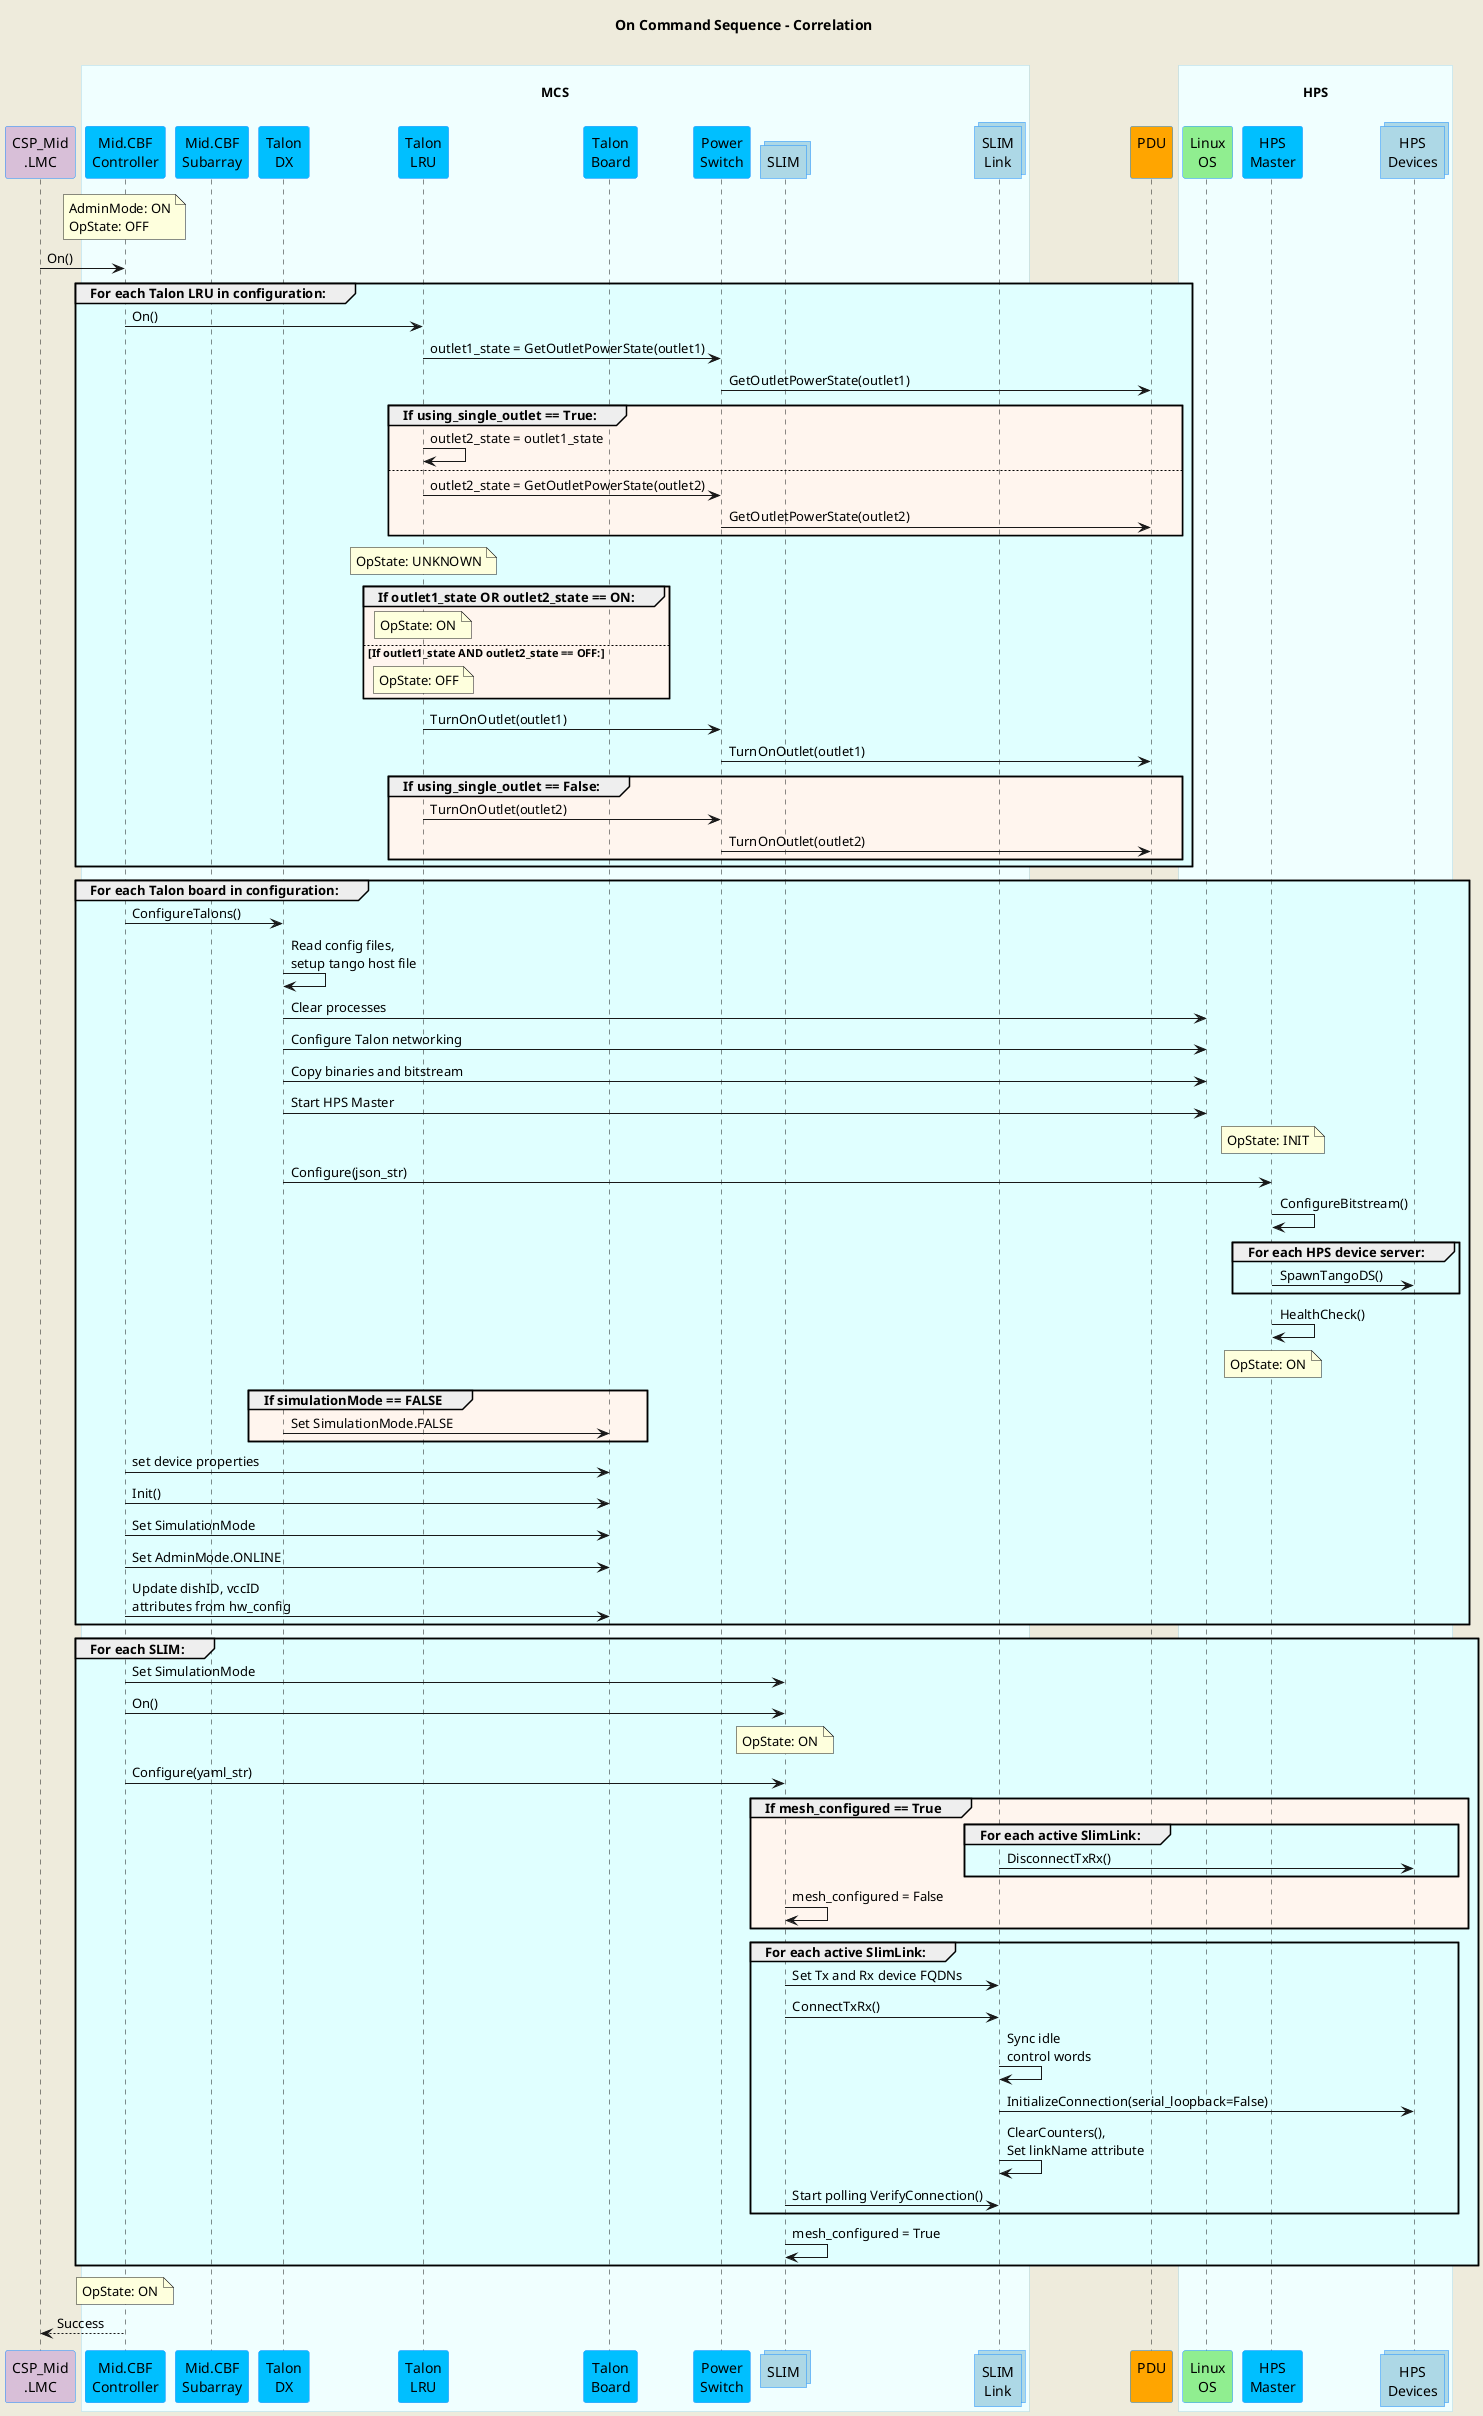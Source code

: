 @startuml
'https://plantuml.com/sequence-diagram
skinparam backgroundColor #EEEBDC
skinparam sequence {
ParticipantBorderColor DodgerBlue
ParticipantBackgroundColor DeepSkyBlue
ActorBorderColor DarkGreen
ActorBackgroundColor Green
BoxBorderColor LightBlue
BoxBackgroundColor #F0FFFF
}
skinparam collections {
  BackGroundColor LightBlue
  BorderColor DodgerBlue
}
skinparam database {
  BackgroundColor LightGreen
  BorderColor DarkGreen
}
title On Command Sequence - Correlation\n
participant "CSP_Mid\n.LMC" as lmc #Thistle
box "\nMCS\n"
  participant "Mid.CBF\nController" as controller
  participant "Mid.CBF\nSubarray" as subarray
  participant "Talon\nDX" as tdx
  participant "Talon\nLRU" as lru
  participant "Talon\nBoard" as talon_board
  participant "Power\nSwitch" as ps
  collections "SLIM" as slim
  collections "SLIM\nLink" as slimlink
end box
participant "PDU\n" as pdu #Orange
box "\nHPS\n"
  participant "Linux\nOS" as os #LightGreen
  participant "HPS\nMaster" as hpsmaster
  collections "HPS\nDevices" as hpsdevices
end box

note over controller            : AdminMode: ON\nOpState: OFF
lmc -> controller               : On()

group #LightCyan For each Talon LRU in configuration:
  controller    ->  lru         : On()
  lru           ->  ps      : outlet1_state = GetOutletPowerState(outlet1)
  ps            ->  pdu         : GetOutletPowerState(outlet1)
  group #SeaShell If using_single_outlet == True:
    lru         ->  lru         : outlet2_state = outlet1_state
    else
    lru         ->  ps          : outlet2_state = GetOutletPowerState(outlet2)
    ps          ->  pdu         : GetOutletPowerState(outlet2)
  end group

  note over lru                 : OpState: UNKNOWN
  group #SeaShell If outlet1_state OR outlet2_state == ON:
    note over lru               : OpState: ON
  else If outlet1_state AND outlet2_state == OFF:
    note over lru               : OpState: OFF
  end group

  lru           ->  ps          : TurnOnOutlet(outlet1)
  ps            ->  pdu         : TurnOnOutlet(outlet1)
  group #SeaShell If using_single_outlet == False:
    lru         ->  ps          : TurnOnOutlet(outlet2)
    ps          ->  pdu         : TurnOnOutlet(outlet2)
  end group
end group

group #LightCyan For each Talon board in configuration:
  controller    ->  tdx         : ConfigureTalons()
  tdx           ->  tdx         : Read config files,\nsetup tango host file
  tdx           ->  os          : Clear processes
  tdx           ->  os          : Configure Talon networking
  tdx           ->  os          : Copy binaries and bitstream
  tdx           ->  os          : Start HPS Master
  note over hpsmaster           : OpState: INIT
  tdx           ->  hpsmaster   : Configure(json_str)
  hpsmaster     ->  hpsmaster   : ConfigureBitstream()
  group #LightCyan For each HPS device server:
    hpsmaster  -> hpsdevices    : SpawnTangoDS()
  end group
  hpsmaster     ->  hpsmaster   : HealthCheck()
  note over hpsmaster           : OpState: ON
  group #SeaShell If simulationMode == FALSE
    tdx         ->  talon_board : Set SimulationMode.FALSE
  end group

  controller    ->  talon_board : set device properties
  controller    ->  talon_board : Init()
  controller    ->  talon_board : Set SimulationMode
  controller    ->  talon_board : Set AdminMode.ONLINE
  controller    ->  talon_board : Update dishID, vccID\nattributes from hw_config
end group

group #LightCyan For each SLIM:
  controller      ->  slim     : Set SimulationMode
  controller      ->  slim     : On()
  note over slim               : OpState: ON
  controller      ->  slim     : Configure(yaml_str)
  group #SeaShell If mesh_configured == True
    group #LightCyan For each active SlimLink:
      slimlink  -> hpsdevices     : DisconnectTxRx()
    end group
    slim     ->  slim       : mesh_configured = False
  end group

  group #LightCyan For each active SlimLink:
      slim   ->  slimlink      : Set Tx and Rx device FQDNs
      slim   ->  slimlink      : ConnectTxRx()
      slimlink  ->  slimlink      : Sync idle\ncontrol words
      slimlink  ->  hpsdevices    : InitializeConnection(serial_loopback=False)
      slimlink  ->  slimlink      : ClearCounters(),\nSet linkName attribute
      slim   ->  slimlink      : Start polling VerifyConnection()
    end group
  slim       ->  slim       : mesh_configured = True
end group

note over controller            : OpState: ON

lmc          <--  controller    : Success

@enduml